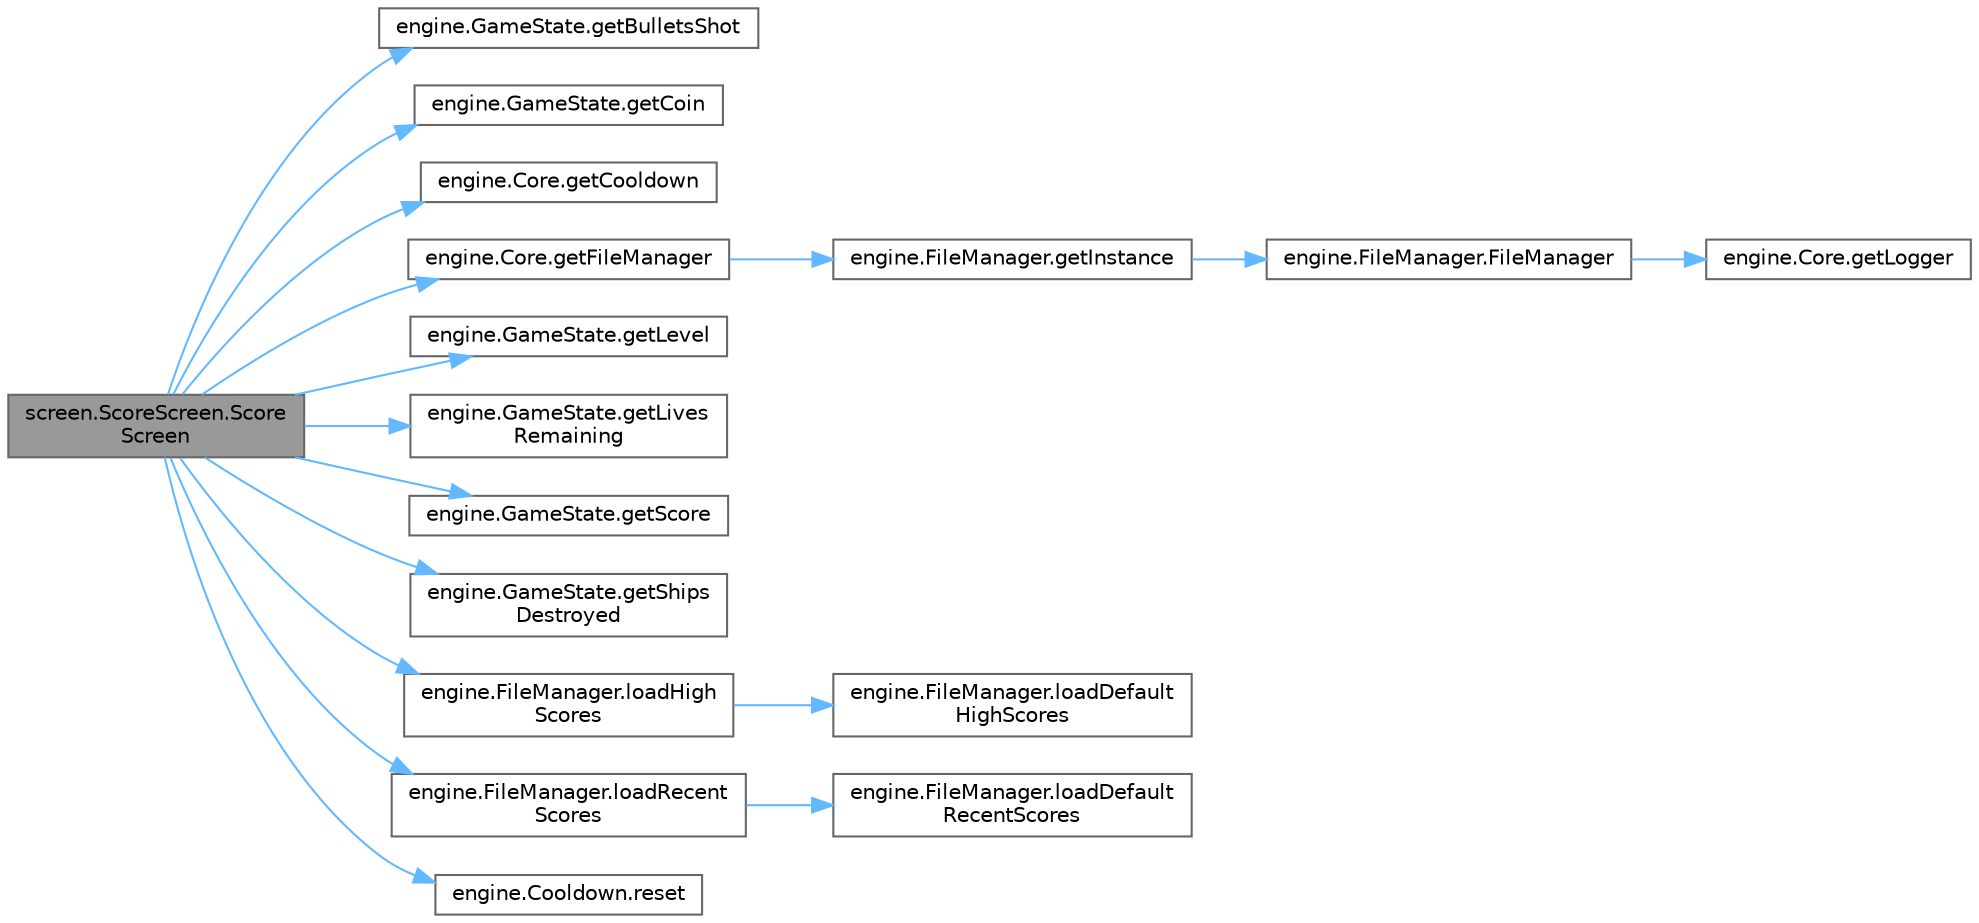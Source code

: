 digraph "screen.ScoreScreen.ScoreScreen"
{
 // LATEX_PDF_SIZE
  bgcolor="transparent";
  edge [fontname=Helvetica,fontsize=10,labelfontname=Helvetica,labelfontsize=10];
  node [fontname=Helvetica,fontsize=10,shape=box,height=0.2,width=0.4];
  rankdir="LR";
  Node1 [id="Node000001",label="screen.ScoreScreen.Score\lScreen",height=0.2,width=0.4,color="gray40", fillcolor="grey60", style="filled", fontcolor="black",tooltip="Constructor, establishes the properties of the screen."];
  Node1 -> Node2 [id="edge1_Node000001_Node000002",color="steelblue1",style="solid",tooltip=" "];
  Node2 [id="Node000002",label="engine.GameState.getBulletsShot",height=0.2,width=0.4,color="grey40", fillcolor="white", style="filled",URL="$classengine_1_1_game_state.html#a7bb7806ccaa9f1e83062a3a05020832c",tooltip=" "];
  Node1 -> Node3 [id="edge2_Node000001_Node000003",color="steelblue1",style="solid",tooltip=" "];
  Node3 [id="Node000003",label="engine.GameState.getCoin",height=0.2,width=0.4,color="grey40", fillcolor="white", style="filled",URL="$classengine_1_1_game_state.html#adcc1dbdd8521d082800151c75992b44f",tooltip=" "];
  Node1 -> Node4 [id="edge3_Node000001_Node000004",color="steelblue1",style="solid",tooltip=" "];
  Node4 [id="Node000004",label="engine.Core.getCooldown",height=0.2,width=0.4,color="grey40", fillcolor="white", style="filled",URL="$classengine_1_1_core.html#a657de8cca4ce42bdd0aab9df62824328",tooltip="Controls creation of new cooldowns."];
  Node1 -> Node5 [id="edge4_Node000001_Node000005",color="steelblue1",style="solid",tooltip=" "];
  Node5 [id="Node000005",label="engine.Core.getFileManager",height=0.2,width=0.4,color="grey40", fillcolor="white", style="filled",URL="$classengine_1_1_core.html#adb491d93cae178d9f5b8e7d05e2ad8e8",tooltip="Controls access to the file manager."];
  Node5 -> Node6 [id="edge5_Node000005_Node000006",color="steelblue1",style="solid",tooltip=" "];
  Node6 [id="Node000006",label="engine.FileManager.getInstance",height=0.2,width=0.4,color="grey40", fillcolor="white", style="filled",URL="$classengine_1_1_file_manager.html#a7698513523dc07d8c3a5e8f196b77ab0",tooltip="Returns shared instance of FileManager."];
  Node6 -> Node7 [id="edge6_Node000006_Node000007",color="steelblue1",style="solid",tooltip=" "];
  Node7 [id="Node000007",label="engine.FileManager.FileManager",height=0.2,width=0.4,color="grey40", fillcolor="white", style="filled",URL="$classengine_1_1_file_manager.html#afdca4bda43ab44bb37d0f6665f71378a",tooltip="private constructor."];
  Node7 -> Node8 [id="edge7_Node000007_Node000008",color="steelblue1",style="solid",tooltip=" "];
  Node8 [id="Node000008",label="engine.Core.getLogger",height=0.2,width=0.4,color="grey40", fillcolor="white", style="filled",URL="$classengine_1_1_core.html#a89349dea52049be064320358db9412a2",tooltip="Controls access to the logger."];
  Node1 -> Node9 [id="edge8_Node000001_Node000009",color="steelblue1",style="solid",tooltip=" "];
  Node9 [id="Node000009",label="engine.GameState.getLevel",height=0.2,width=0.4,color="grey40", fillcolor="white", style="filled",URL="$classengine_1_1_game_state.html#a09ac6f7c53a24f5378c876736db94054",tooltip=" "];
  Node1 -> Node10 [id="edge9_Node000001_Node000010",color="steelblue1",style="solid",tooltip=" "];
  Node10 [id="Node000010",label="engine.GameState.getLives\lRemaining",height=0.2,width=0.4,color="grey40", fillcolor="white", style="filled",URL="$classengine_1_1_game_state.html#a5ed1c96ce024611ecf2375b31406dd52",tooltip=" "];
  Node1 -> Node11 [id="edge10_Node000001_Node000011",color="steelblue1",style="solid",tooltip=" "];
  Node11 [id="Node000011",label="engine.GameState.getScore",height=0.2,width=0.4,color="grey40", fillcolor="white", style="filled",URL="$classengine_1_1_game_state.html#a60ff07023c26cc841f1dd3e1b47ff094",tooltip=" "];
  Node1 -> Node12 [id="edge11_Node000001_Node000012",color="steelblue1",style="solid",tooltip=" "];
  Node12 [id="Node000012",label="engine.GameState.getShips\lDestroyed",height=0.2,width=0.4,color="grey40", fillcolor="white", style="filled",URL="$classengine_1_1_game_state.html#a425999cc92657304d7cfd282b23ddd57",tooltip=" "];
  Node1 -> Node13 [id="edge12_Node000001_Node000013",color="steelblue1",style="solid",tooltip=" "];
  Node13 [id="Node000013",label="engine.FileManager.loadHigh\lScores",height=0.2,width=0.4,color="grey40", fillcolor="white", style="filled",URL="$classengine_1_1_file_manager.html#adac4170cd0aad9ad621200c76684c0ae",tooltip="Loads high scores from file, and returns a sorted list of pairs score - value."];
  Node13 -> Node14 [id="edge13_Node000013_Node000014",color="steelblue1",style="solid",tooltip=" "];
  Node14 [id="Node000014",label="engine.FileManager.loadDefault\lHighScores",height=0.2,width=0.4,color="grey40", fillcolor="white", style="filled",URL="$classengine_1_1_file_manager.html#a03d57bcd19887100a79ced041bd21a9c",tooltip="Returns the application default scores if there is no user high scores file."];
  Node1 -> Node15 [id="edge14_Node000001_Node000015",color="steelblue1",style="solid",tooltip=" "];
  Node15 [id="Node000015",label="engine.FileManager.loadRecent\lScores",height=0.2,width=0.4,color="grey40", fillcolor="white", style="filled",URL="$classengine_1_1_file_manager.html#a314c50ef1c81fa513af0ad4984900cc8",tooltip="Loads recent scores from file, and returns a sorted list of pairs score - value."];
  Node15 -> Node16 [id="edge15_Node000015_Node000016",color="steelblue1",style="solid",tooltip=" "];
  Node16 [id="Node000016",label="engine.FileManager.loadDefault\lRecentScores",height=0.2,width=0.4,color="grey40", fillcolor="white", style="filled",URL="$classengine_1_1_file_manager.html#a4183d269d4e6d870c2000fbbfb8982b3",tooltip="Returns the application default scores if there is no user recent scores file."];
  Node1 -> Node17 [id="edge16_Node000001_Node000017",color="steelblue1",style="solid",tooltip=" "];
  Node17 [id="Node000017",label="engine.Cooldown.reset",height=0.2,width=0.4,color="grey40", fillcolor="white", style="filled",URL="$classengine_1_1_cooldown.html#abcb3cea769834552c6a81075f5d17dc7",tooltip="Restarts the cooldown."];
}
